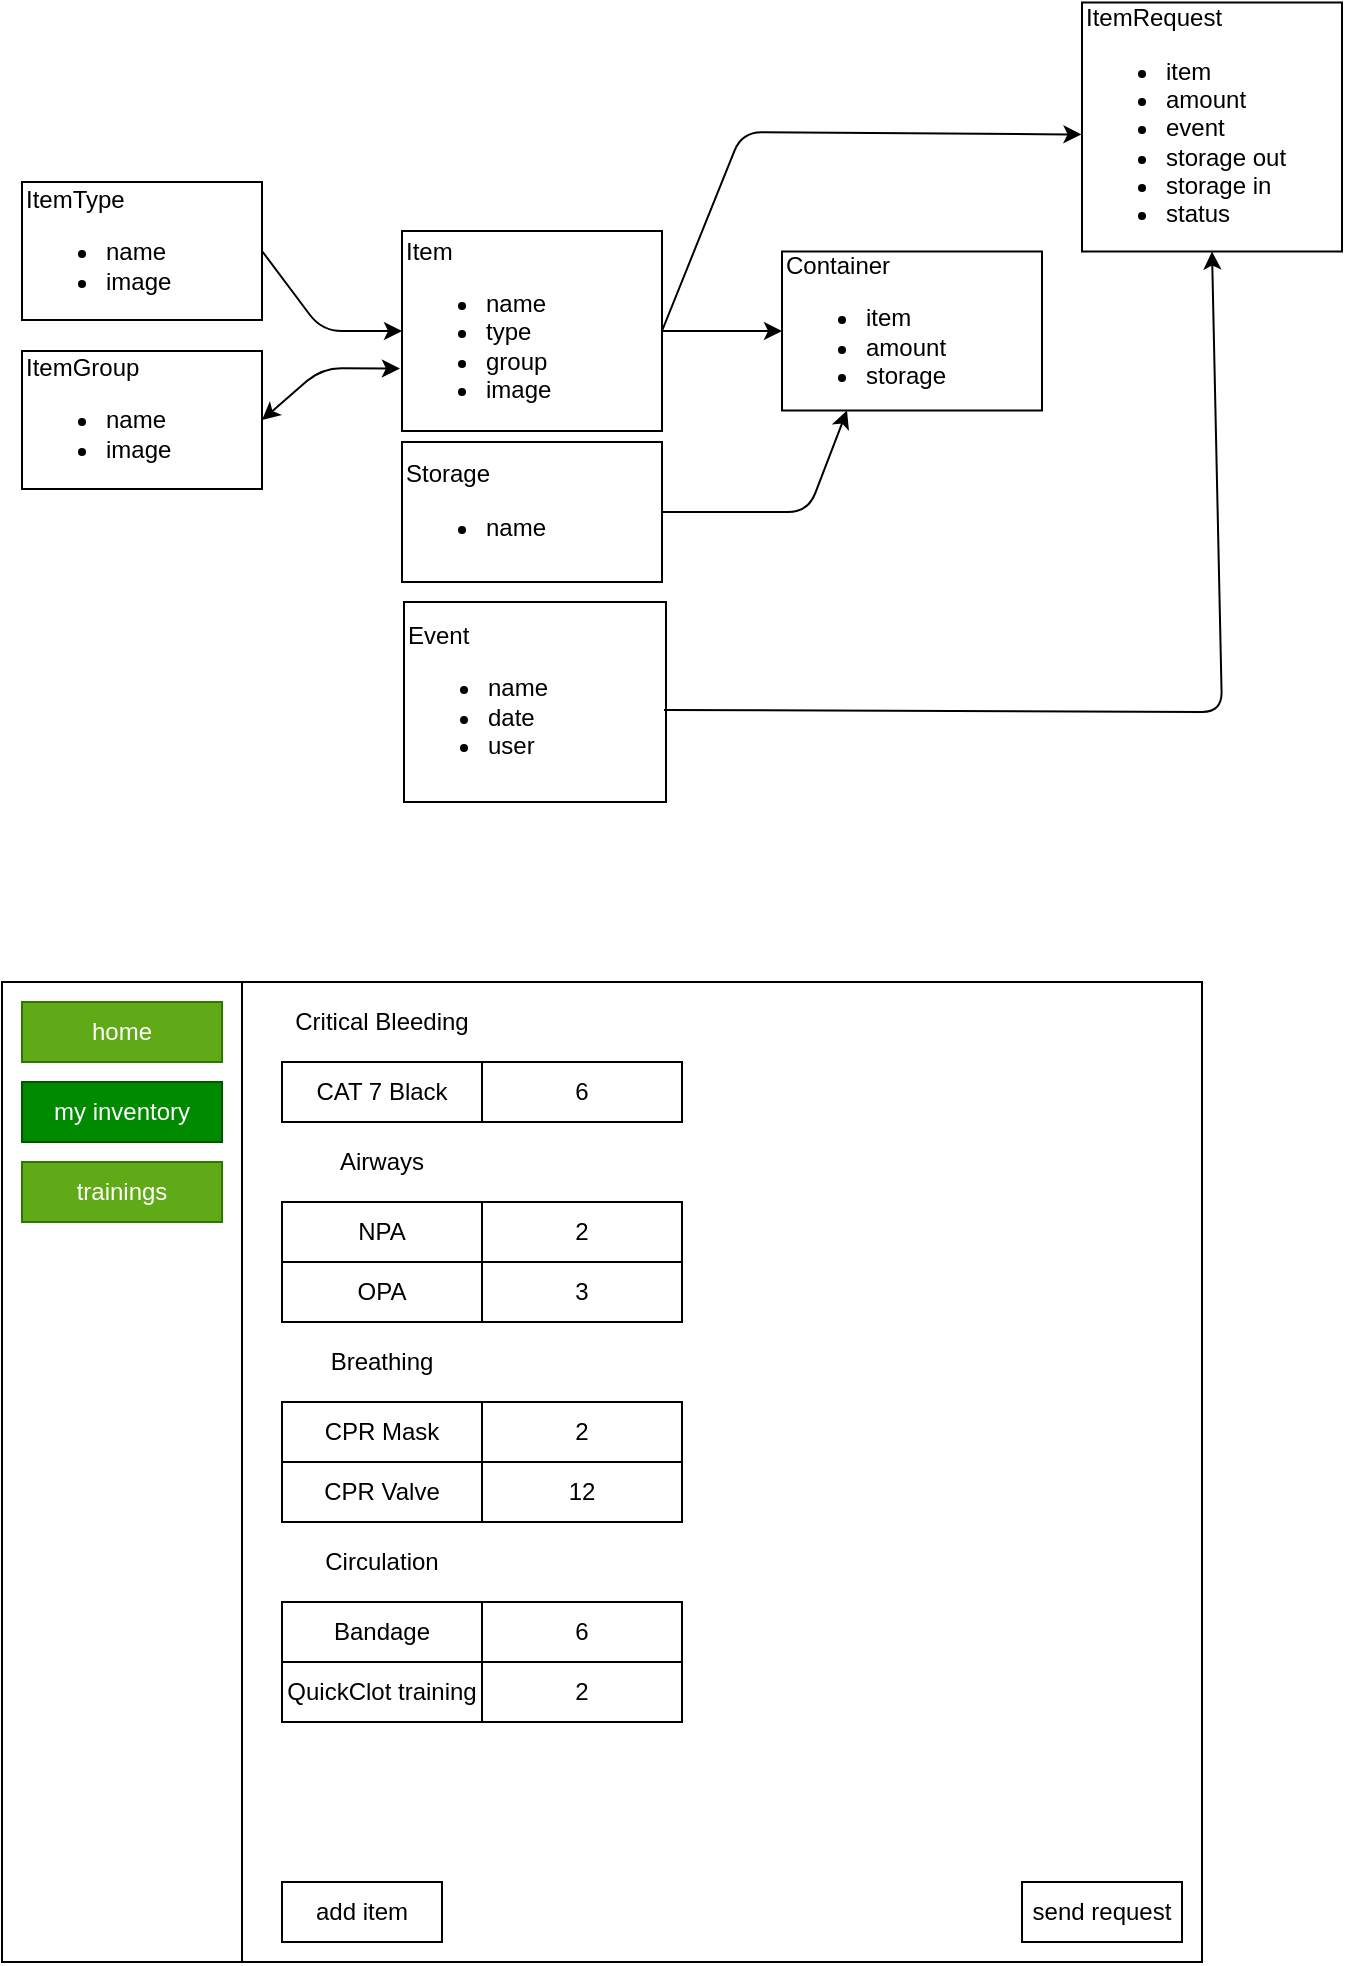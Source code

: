 <mxfile version="14.6.13" type="device"><diagram id="soPaFkl0AqBCaK9lb3B1" name="Page-1"><mxGraphModel dx="1593" dy="1919" grid="1" gridSize="10" guides="1" tooltips="1" connect="1" arrows="1" fold="1" page="1" pageScale="1" pageWidth="827" pageHeight="1169" math="0" shadow="0"><root><mxCell id="0"/><mxCell id="1" parent="0"/><mxCell id="zvirqoRLfjhFpWyeG40t-2" value="&lt;div&gt;&lt;span&gt;Item&lt;/span&gt;&lt;/div&gt;&lt;div&gt;&lt;ul&gt;&lt;li&gt;&lt;span&gt;name&lt;/span&gt;&lt;/li&gt;&lt;li&gt;&lt;span&gt;type&lt;/span&gt;&lt;/li&gt;&lt;li&gt;&lt;span&gt;group&lt;/span&gt;&lt;/li&gt;&lt;li&gt;&lt;span&gt;image&lt;/span&gt;&lt;/li&gt;&lt;/ul&gt;&lt;/div&gt;" style="rounded=0;whiteSpace=wrap;html=1;align=left;" parent="1" vertex="1"><mxGeometry x="-600" y="-1005.5" width="130" height="100" as="geometry"/></mxCell><mxCell id="zvirqoRLfjhFpWyeG40t-3" value="&lt;div&gt;&lt;span&gt;ItemGroup&lt;/span&gt;&lt;/div&gt;&lt;div&gt;&lt;ul&gt;&lt;li&gt;&lt;span&gt;name&lt;/span&gt;&lt;/li&gt;&lt;li&gt;&lt;span&gt;image&lt;/span&gt;&lt;/li&gt;&lt;/ul&gt;&lt;/div&gt;" style="rounded=0;whiteSpace=wrap;html=1;align=left;" parent="1" vertex="1"><mxGeometry x="-790" y="-945.5" width="120" height="69" as="geometry"/></mxCell><mxCell id="zvirqoRLfjhFpWyeG40t-4" value="&lt;div&gt;ItemType&lt;/div&gt;&lt;div&gt;&lt;ul&gt;&lt;li&gt;&lt;span&gt;name&lt;/span&gt;&lt;/li&gt;&lt;li&gt;&lt;span&gt;image&lt;/span&gt;&lt;/li&gt;&lt;/ul&gt;&lt;/div&gt;" style="rounded=0;whiteSpace=wrap;html=1;align=left;" parent="1" vertex="1"><mxGeometry x="-790" y="-1030" width="120" height="69" as="geometry"/></mxCell><mxCell id="J9vv6XWSR8AD6cDMR-5u-2" value="" style="endArrow=classic;html=1;exitX=1;exitY=0.5;exitDx=0;exitDy=0;entryX=0;entryY=0.5;entryDx=0;entryDy=0;" parent="1" source="zvirqoRLfjhFpWyeG40t-4" target="zvirqoRLfjhFpWyeG40t-2" edge="1"><mxGeometry width="50" height="50" relative="1" as="geometry"><mxPoint x="-300" y="-915.5" as="sourcePoint"/><mxPoint x="-250" y="-965.5" as="targetPoint"/><Array as="points"><mxPoint x="-640" y="-955.5"/></Array></mxGeometry></mxCell><mxCell id="J9vv6XWSR8AD6cDMR-5u-5" value="&lt;div&gt;Event&lt;/div&gt;&lt;div&gt;&lt;ul&gt;&lt;li&gt;&lt;span&gt;name&lt;/span&gt;&lt;/li&gt;&lt;li&gt;&lt;span&gt;date&lt;/span&gt;&lt;/li&gt;&lt;li&gt;user&lt;/li&gt;&lt;/ul&gt;&lt;/div&gt;" style="rounded=0;whiteSpace=wrap;html=1;align=left;" parent="1" vertex="1"><mxGeometry x="-599" y="-820" width="131" height="100" as="geometry"/></mxCell><mxCell id="J9vv6XWSR8AD6cDMR-5u-11" value="&lt;div&gt;Container&lt;/div&gt;&lt;div&gt;&lt;ul&gt;&lt;li&gt;item&lt;/li&gt;&lt;li&gt;amount&lt;/li&gt;&lt;li&gt;storage&lt;/li&gt;&lt;/ul&gt;&lt;/div&gt;" style="rounded=0;whiteSpace=wrap;html=1;align=left;" parent="1" vertex="1"><mxGeometry x="-410" y="-995.25" width="130" height="79.5" as="geometry"/></mxCell><mxCell id="J9vv6XWSR8AD6cDMR-5u-12" value="" style="endArrow=classic;html=1;exitX=1;exitY=0.5;exitDx=0;exitDy=0;entryX=0;entryY=0.5;entryDx=0;entryDy=0;" parent="1" source="zvirqoRLfjhFpWyeG40t-2" target="J9vv6XWSR8AD6cDMR-5u-11" edge="1"><mxGeometry width="50" height="50" relative="1" as="geometry"><mxPoint x="-310" y="-895.5" as="sourcePoint"/><mxPoint x="-260" y="-945.5" as="targetPoint"/></mxGeometry></mxCell><mxCell id="J9vv6XWSR8AD6cDMR-5u-13" value="&lt;div&gt;Storage&lt;/div&gt;&lt;div&gt;&lt;ul&gt;&lt;li&gt;name&lt;/li&gt;&lt;/ul&gt;&lt;/div&gt;" style="rounded=0;whiteSpace=wrap;html=1;align=left;" parent="1" vertex="1"><mxGeometry x="-600" y="-900" width="130" height="70" as="geometry"/></mxCell><mxCell id="J9vv6XWSR8AD6cDMR-5u-16" value="" style="endArrow=classic;startArrow=classic;html=1;entryX=-0.008;entryY=0.688;entryDx=0;entryDy=0;entryPerimeter=0;exitX=1;exitY=0.5;exitDx=0;exitDy=0;" parent="1" source="zvirqoRLfjhFpWyeG40t-3" target="zvirqoRLfjhFpWyeG40t-2" edge="1"><mxGeometry width="50" height="50" relative="1" as="geometry"><mxPoint x="-370" y="-810" as="sourcePoint"/><mxPoint x="-320" y="-860" as="targetPoint"/><Array as="points"><mxPoint x="-640" y="-937"/></Array></mxGeometry></mxCell><mxCell id="J9vv6XWSR8AD6cDMR-5u-17" value="" style="endArrow=classic;html=1;entryX=0.25;entryY=1;entryDx=0;entryDy=0;" parent="1" target="J9vv6XWSR8AD6cDMR-5u-11" edge="1"><mxGeometry width="50" height="50" relative="1" as="geometry"><mxPoint x="-470" y="-865" as="sourcePoint"/><mxPoint x="-320" y="-910" as="targetPoint"/><Array as="points"><mxPoint x="-397" y="-865"/></Array></mxGeometry></mxCell><mxCell id="J9vv6XWSR8AD6cDMR-5u-18" value="&lt;div&gt;ItemRequest&lt;/div&gt;&lt;div&gt;&lt;ul&gt;&lt;li&gt;item&lt;/li&gt;&lt;li&gt;amount&lt;/li&gt;&lt;li&gt;event&lt;/li&gt;&lt;li&gt;storage out&lt;/li&gt;&lt;li&gt;storage in&lt;/li&gt;&lt;li&gt;status&lt;/li&gt;&lt;/ul&gt;&lt;/div&gt;" style="rounded=0;whiteSpace=wrap;html=1;align=left;" parent="1" vertex="1"><mxGeometry x="-260" y="-1119.75" width="130" height="124.5" as="geometry"/></mxCell><mxCell id="J9vv6XWSR8AD6cDMR-5u-19" value="" style="endArrow=classic;html=1;exitX=1;exitY=0.5;exitDx=0;exitDy=0;entryX=-0.002;entryY=0.53;entryDx=0;entryDy=0;entryPerimeter=0;" parent="1" source="zvirqoRLfjhFpWyeG40t-2" target="J9vv6XWSR8AD6cDMR-5u-18" edge="1"><mxGeometry width="50" height="50" relative="1" as="geometry"><mxPoint x="-370" y="-840" as="sourcePoint"/><mxPoint x="-320" y="-890" as="targetPoint"/><Array as="points"><mxPoint x="-430" y="-1055"/></Array></mxGeometry></mxCell><mxCell id="J9vv6XWSR8AD6cDMR-5u-20" value="" style="endArrow=classic;html=1;entryX=0.5;entryY=1;entryDx=0;entryDy=0;" parent="1" target="J9vv6XWSR8AD6cDMR-5u-18" edge="1"><mxGeometry width="50" height="50" relative="1" as="geometry"><mxPoint x="-469" y="-766" as="sourcePoint"/><mxPoint x="-149" y="-1005.5" as="targetPoint"/><Array as="points"><mxPoint x="-190" y="-765"/></Array></mxGeometry></mxCell><mxCell id="kdjH80xbuCHvQV5hpOgp-1" value="" style="rounded=0;whiteSpace=wrap;html=1;" vertex="1" parent="1"><mxGeometry x="-800" y="-630" width="600" height="490" as="geometry"/></mxCell><mxCell id="kdjH80xbuCHvQV5hpOgp-4" value="6" style="rounded=0;whiteSpace=wrap;html=1;" vertex="1" parent="1"><mxGeometry x="-560" y="-590" width="100" height="30" as="geometry"/></mxCell><mxCell id="kdjH80xbuCHvQV5hpOgp-5" value="CAT 7 Black" style="rounded=0;whiteSpace=wrap;html=1;" vertex="1" parent="1"><mxGeometry x="-660" y="-590" width="100" height="30" as="geometry"/></mxCell><mxCell id="kdjH80xbuCHvQV5hpOgp-10" value="send request" style="rounded=0;whiteSpace=wrap;html=1;" vertex="1" parent="1"><mxGeometry x="-290" y="-180" width="80" height="30" as="geometry"/></mxCell><mxCell id="kdjH80xbuCHvQV5hpOgp-14" value="home" style="rounded=0;whiteSpace=wrap;html=1;fillColor=#60a917;strokeColor=#2D7600;fontColor=#ffffff;" vertex="1" parent="1"><mxGeometry x="-790" y="-620" width="100" height="30" as="geometry"/></mxCell><mxCell id="kdjH80xbuCHvQV5hpOgp-15" value="my inventory" style="rounded=0;whiteSpace=wrap;html=1;fillColor=#008a00;strokeColor=#005700;fontColor=#ffffff;" vertex="1" parent="1"><mxGeometry x="-790" y="-580" width="100" height="30" as="geometry"/></mxCell><mxCell id="kdjH80xbuCHvQV5hpOgp-16" value="trainings" style="rounded=0;whiteSpace=wrap;html=1;fillColor=#60a917;strokeColor=#2D7600;fontColor=#ffffff;" vertex="1" parent="1"><mxGeometry x="-790" y="-540" width="100" height="30" as="geometry"/></mxCell><mxCell id="kdjH80xbuCHvQV5hpOgp-17" value="2" style="rounded=0;whiteSpace=wrap;html=1;" vertex="1" parent="1"><mxGeometry x="-560" y="-520" width="100" height="30" as="geometry"/></mxCell><mxCell id="kdjH80xbuCHvQV5hpOgp-18" value="NPA" style="rounded=0;whiteSpace=wrap;html=1;" vertex="1" parent="1"><mxGeometry x="-660" y="-520" width="100" height="30" as="geometry"/></mxCell><mxCell id="kdjH80xbuCHvQV5hpOgp-19" value="3" style="rounded=0;whiteSpace=wrap;html=1;" vertex="1" parent="1"><mxGeometry x="-560" y="-490" width="100" height="30" as="geometry"/></mxCell><mxCell id="kdjH80xbuCHvQV5hpOgp-20" value="OPA" style="rounded=0;whiteSpace=wrap;html=1;" vertex="1" parent="1"><mxGeometry x="-660" y="-490" width="100" height="30" as="geometry"/></mxCell><mxCell id="kdjH80xbuCHvQV5hpOgp-21" value="2" style="rounded=0;whiteSpace=wrap;html=1;" vertex="1" parent="1"><mxGeometry x="-560" y="-420" width="100" height="30" as="geometry"/></mxCell><mxCell id="kdjH80xbuCHvQV5hpOgp-22" value="CPR Mask" style="rounded=0;whiteSpace=wrap;html=1;" vertex="1" parent="1"><mxGeometry x="-660" y="-420" width="100" height="30" as="geometry"/></mxCell><mxCell id="kdjH80xbuCHvQV5hpOgp-23" value="12" style="rounded=0;whiteSpace=wrap;html=1;" vertex="1" parent="1"><mxGeometry x="-560" y="-390" width="100" height="30" as="geometry"/></mxCell><mxCell id="kdjH80xbuCHvQV5hpOgp-24" value="CPR Valve" style="rounded=0;whiteSpace=wrap;html=1;" vertex="1" parent="1"><mxGeometry x="-660" y="-390" width="100" height="30" as="geometry"/></mxCell><mxCell id="kdjH80xbuCHvQV5hpOgp-25" value="6" style="rounded=0;whiteSpace=wrap;html=1;" vertex="1" parent="1"><mxGeometry x="-560" y="-320" width="100" height="30" as="geometry"/></mxCell><mxCell id="kdjH80xbuCHvQV5hpOgp-26" value="Bandage" style="rounded=0;whiteSpace=wrap;html=1;" vertex="1" parent="1"><mxGeometry x="-660" y="-320" width="100" height="30" as="geometry"/></mxCell><mxCell id="kdjH80xbuCHvQV5hpOgp-27" value="2" style="rounded=0;whiteSpace=wrap;html=1;" vertex="1" parent="1"><mxGeometry x="-560" y="-290" width="100" height="30" as="geometry"/></mxCell><mxCell id="kdjH80xbuCHvQV5hpOgp-28" value="QuickClot training" style="rounded=0;whiteSpace=wrap;html=1;" vertex="1" parent="1"><mxGeometry x="-660" y="-290" width="100" height="30" as="geometry"/></mxCell><mxCell id="kdjH80xbuCHvQV5hpOgp-30" value="Critical Bleeding" style="text;html=1;strokeColor=none;fillColor=none;align=center;verticalAlign=middle;whiteSpace=wrap;rounded=0;" vertex="1" parent="1"><mxGeometry x="-660" y="-620" width="100" height="20" as="geometry"/></mxCell><mxCell id="kdjH80xbuCHvQV5hpOgp-31" value="Airways" style="text;html=1;strokeColor=none;fillColor=none;align=center;verticalAlign=middle;whiteSpace=wrap;rounded=0;" vertex="1" parent="1"><mxGeometry x="-660" y="-550" width="100" height="20" as="geometry"/></mxCell><mxCell id="kdjH80xbuCHvQV5hpOgp-32" value="Breathing" style="text;html=1;strokeColor=none;fillColor=none;align=center;verticalAlign=middle;whiteSpace=wrap;rounded=0;" vertex="1" parent="1"><mxGeometry x="-660" y="-450" width="100" height="20" as="geometry"/></mxCell><mxCell id="kdjH80xbuCHvQV5hpOgp-33" value="Circulation" style="text;html=1;strokeColor=none;fillColor=none;align=center;verticalAlign=middle;whiteSpace=wrap;rounded=0;" vertex="1" parent="1"><mxGeometry x="-660" y="-350" width="100" height="20" as="geometry"/></mxCell><mxCell id="kdjH80xbuCHvQV5hpOgp-34" value="add item" style="rounded=0;whiteSpace=wrap;html=1;" vertex="1" parent="1"><mxGeometry x="-660" y="-180" width="80" height="30" as="geometry"/></mxCell><mxCell id="kdjH80xbuCHvQV5hpOgp-35" value="" style="rounded=0;whiteSpace=wrap;html=1;fillColor=none;" vertex="1" parent="1"><mxGeometry x="-800" y="-630" width="120" height="490" as="geometry"/></mxCell></root></mxGraphModel></diagram></mxfile>